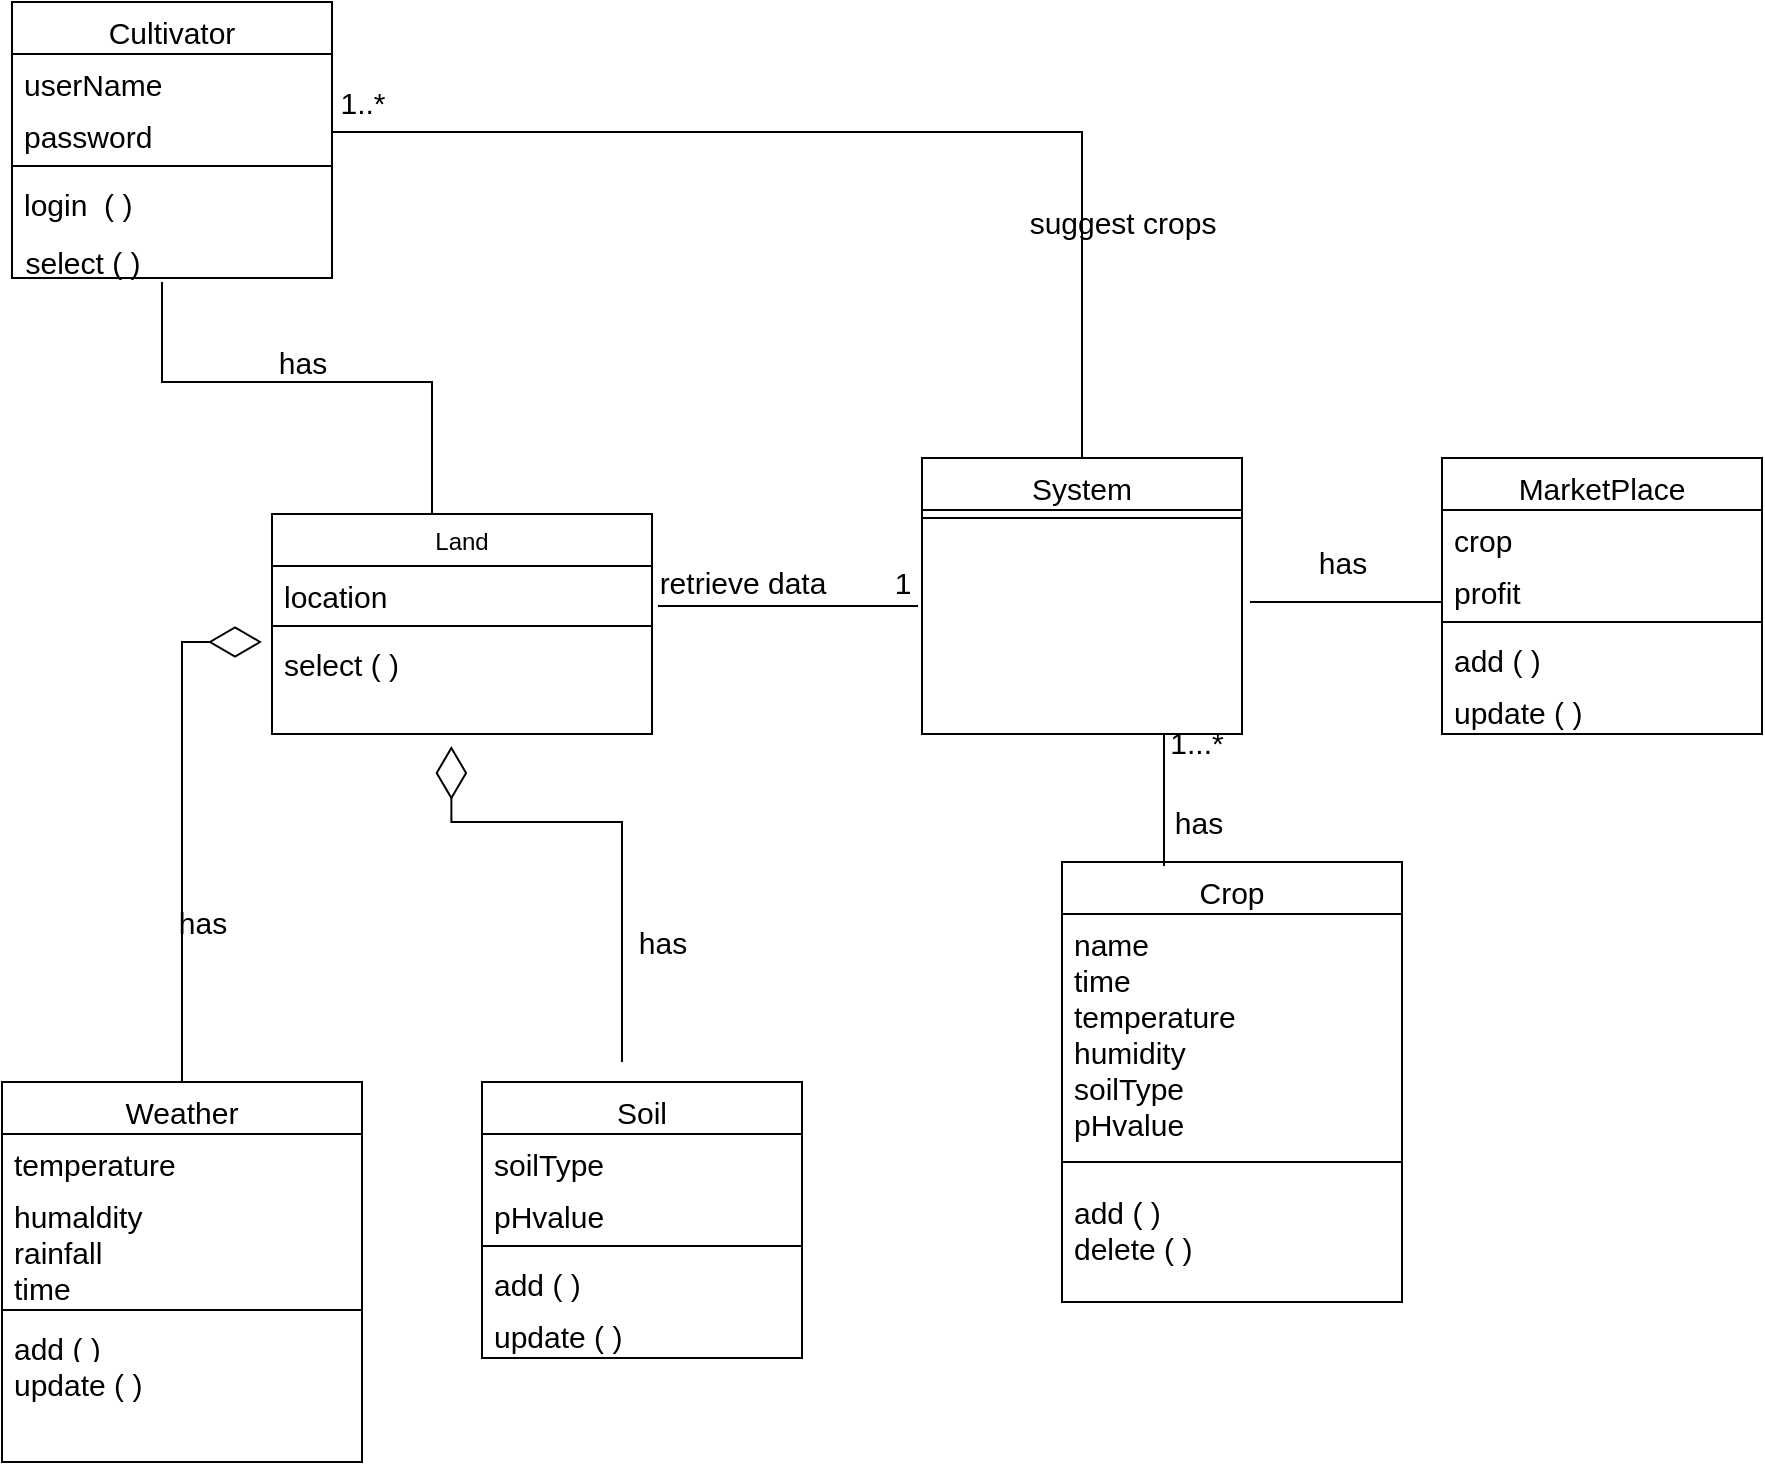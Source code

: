 <mxfile version="15.4.3" type="github">
  <diagram id="C5RBs43oDa-KdzZeNtuy" name="Page-1">
    <mxGraphModel dx="1257" dy="648" grid="1" gridSize="10" guides="1" tooltips="1" connect="1" arrows="1" fold="1" page="1" pageScale="1" pageWidth="827" pageHeight="1169" math="0" shadow="0">
      <root>
        <mxCell id="WIyWlLk6GJQsqaUBKTNV-0" />
        <mxCell id="WIyWlLk6GJQsqaUBKTNV-1" parent="WIyWlLk6GJQsqaUBKTNV-0" />
        <mxCell id="zQL06ifaCyW5XgM0Bm3E-9" value="Soil" style="swimlane;fontStyle=0;align=center;verticalAlign=top;childLayout=stackLayout;horizontal=1;startSize=26;horizontalStack=0;resizeParent=1;resizeLast=0;collapsible=1;marginBottom=0;rounded=0;shadow=0;strokeWidth=1;fontSize=15;" vertex="1" parent="WIyWlLk6GJQsqaUBKTNV-1">
          <mxGeometry x="240" y="640" width="160" height="138" as="geometry">
            <mxRectangle x="130" y="380" width="160" height="26" as="alternateBounds" />
          </mxGeometry>
        </mxCell>
        <mxCell id="zQL06ifaCyW5XgM0Bm3E-10" value="soilType" style="text;align=left;verticalAlign=top;spacingLeft=4;spacingRight=4;overflow=hidden;rotatable=0;points=[[0,0.5],[1,0.5]];portConstraint=eastwest;fontSize=15;" vertex="1" parent="zQL06ifaCyW5XgM0Bm3E-9">
          <mxGeometry y="26" width="160" height="26" as="geometry" />
        </mxCell>
        <mxCell id="zQL06ifaCyW5XgM0Bm3E-11" value="pHvalue" style="text;align=left;verticalAlign=top;spacingLeft=4;spacingRight=4;overflow=hidden;rotatable=0;points=[[0,0.5],[1,0.5]];portConstraint=eastwest;rounded=0;shadow=0;html=0;fontSize=15;" vertex="1" parent="zQL06ifaCyW5XgM0Bm3E-9">
          <mxGeometry y="52" width="160" height="26" as="geometry" />
        </mxCell>
        <mxCell id="zQL06ifaCyW5XgM0Bm3E-12" value="" style="line;html=1;strokeWidth=1;align=left;verticalAlign=middle;spacingTop=-1;spacingLeft=3;spacingRight=3;rotatable=0;labelPosition=right;points=[];portConstraint=eastwest;" vertex="1" parent="zQL06ifaCyW5XgM0Bm3E-9">
          <mxGeometry y="78" width="160" height="8" as="geometry" />
        </mxCell>
        <mxCell id="zQL06ifaCyW5XgM0Bm3E-13" value="add ( )" style="text;align=left;verticalAlign=top;spacingLeft=4;spacingRight=4;overflow=hidden;rotatable=0;points=[[0,0.5],[1,0.5]];portConstraint=eastwest;fontStyle=0;fontSize=15;" vertex="1" parent="zQL06ifaCyW5XgM0Bm3E-9">
          <mxGeometry y="86" width="160" height="26" as="geometry" />
        </mxCell>
        <mxCell id="zQL06ifaCyW5XgM0Bm3E-14" value="update ( )" style="text;align=left;verticalAlign=top;spacingLeft=4;spacingRight=4;overflow=hidden;rotatable=0;points=[[0,0.5],[1,0.5]];portConstraint=eastwest;fontSize=15;" vertex="1" parent="zQL06ifaCyW5XgM0Bm3E-9">
          <mxGeometry y="112" width="160" height="26" as="geometry" />
        </mxCell>
        <mxCell id="zQL06ifaCyW5XgM0Bm3E-15" value="Weather" style="swimlane;fontStyle=0;align=center;verticalAlign=top;childLayout=stackLayout;horizontal=1;startSize=26;horizontalStack=0;resizeParent=1;resizeLast=0;collapsible=1;marginBottom=0;rounded=0;shadow=0;strokeWidth=1;fontSize=15;" vertex="1" parent="WIyWlLk6GJQsqaUBKTNV-1">
          <mxGeometry y="640" width="180" height="190" as="geometry">
            <mxRectangle x="130" y="380" width="160" height="26" as="alternateBounds" />
          </mxGeometry>
        </mxCell>
        <mxCell id="zQL06ifaCyW5XgM0Bm3E-16" value="temperature" style="text;align=left;verticalAlign=top;spacingLeft=4;spacingRight=4;overflow=hidden;rotatable=0;points=[[0,0.5],[1,0.5]];portConstraint=eastwest;fontSize=15;" vertex="1" parent="zQL06ifaCyW5XgM0Bm3E-15">
          <mxGeometry y="26" width="180" height="26" as="geometry" />
        </mxCell>
        <mxCell id="zQL06ifaCyW5XgM0Bm3E-17" value="humaldity&#xa;rainfall&#xa;time&#xa;&#xa;&#xa;&#xa;&#xa;&#xa;&#xa;&#xa;&#xa;&#xa;&#xa;" style="text;align=left;verticalAlign=top;spacingLeft=4;spacingRight=4;overflow=hidden;rotatable=0;points=[[0,0.5],[1,0.5]];portConstraint=eastwest;rounded=0;shadow=0;html=0;fontSize=15;" vertex="1" parent="zQL06ifaCyW5XgM0Bm3E-15">
          <mxGeometry y="52" width="180" height="58" as="geometry" />
        </mxCell>
        <mxCell id="zQL06ifaCyW5XgM0Bm3E-18" value="" style="line;html=1;strokeWidth=1;align=left;verticalAlign=middle;spacingTop=-1;spacingLeft=3;spacingRight=3;rotatable=0;labelPosition=right;points=[];portConstraint=eastwest;" vertex="1" parent="zQL06ifaCyW5XgM0Bm3E-15">
          <mxGeometry y="110" width="180" height="8" as="geometry" />
        </mxCell>
        <mxCell id="zQL06ifaCyW5XgM0Bm3E-19" value="add ( )" style="text;align=left;verticalAlign=top;spacingLeft=4;spacingRight=4;overflow=hidden;rotatable=0;points=[[0,0.5],[1,0.5]];portConstraint=eastwest;fontStyle=0;fontSize=15;" vertex="1" parent="zQL06ifaCyW5XgM0Bm3E-15">
          <mxGeometry y="118" width="180" height="18" as="geometry" />
        </mxCell>
        <mxCell id="zQL06ifaCyW5XgM0Bm3E-20" value="update ( )" style="text;align=left;verticalAlign=top;spacingLeft=4;spacingRight=4;overflow=hidden;rotatable=0;points=[[0,0.5],[1,0.5]];portConstraint=eastwest;fontSize=15;" vertex="1" parent="zQL06ifaCyW5XgM0Bm3E-15">
          <mxGeometry y="136" width="180" height="44" as="geometry" />
        </mxCell>
        <mxCell id="zQL06ifaCyW5XgM0Bm3E-21" value="MarketPlace" style="swimlane;fontStyle=0;align=center;verticalAlign=top;childLayout=stackLayout;horizontal=1;startSize=26;horizontalStack=0;resizeParent=1;resizeLast=0;collapsible=1;marginBottom=0;rounded=0;shadow=0;strokeWidth=1;fontSize=15;" vertex="1" parent="WIyWlLk6GJQsqaUBKTNV-1">
          <mxGeometry x="720" y="328" width="160" height="138" as="geometry">
            <mxRectangle x="130" y="380" width="160" height="26" as="alternateBounds" />
          </mxGeometry>
        </mxCell>
        <mxCell id="zQL06ifaCyW5XgM0Bm3E-22" value="crop" style="text;align=left;verticalAlign=top;spacingLeft=4;spacingRight=4;overflow=hidden;rotatable=0;points=[[0,0.5],[1,0.5]];portConstraint=eastwest;fontSize=15;" vertex="1" parent="zQL06ifaCyW5XgM0Bm3E-21">
          <mxGeometry y="26" width="160" height="26" as="geometry" />
        </mxCell>
        <mxCell id="zQL06ifaCyW5XgM0Bm3E-23" value="profit" style="text;align=left;verticalAlign=top;spacingLeft=4;spacingRight=4;overflow=hidden;rotatable=0;points=[[0,0.5],[1,0.5]];portConstraint=eastwest;rounded=0;shadow=0;html=0;fontSize=15;" vertex="1" parent="zQL06ifaCyW5XgM0Bm3E-21">
          <mxGeometry y="52" width="160" height="26" as="geometry" />
        </mxCell>
        <mxCell id="zQL06ifaCyW5XgM0Bm3E-24" value="" style="line;html=1;strokeWidth=1;align=left;verticalAlign=middle;spacingTop=-1;spacingLeft=3;spacingRight=3;rotatable=0;labelPosition=right;points=[];portConstraint=eastwest;" vertex="1" parent="zQL06ifaCyW5XgM0Bm3E-21">
          <mxGeometry y="78" width="160" height="8" as="geometry" />
        </mxCell>
        <mxCell id="zQL06ifaCyW5XgM0Bm3E-25" value="add ( )" style="text;align=left;verticalAlign=top;spacingLeft=4;spacingRight=4;overflow=hidden;rotatable=0;points=[[0,0.5],[1,0.5]];portConstraint=eastwest;fontStyle=0;fontSize=15;" vertex="1" parent="zQL06ifaCyW5XgM0Bm3E-21">
          <mxGeometry y="86" width="160" height="26" as="geometry" />
        </mxCell>
        <mxCell id="zQL06ifaCyW5XgM0Bm3E-26" value="update ( )" style="text;align=left;verticalAlign=top;spacingLeft=4;spacingRight=4;overflow=hidden;rotatable=0;points=[[0,0.5],[1,0.5]];portConstraint=eastwest;fontSize=15;" vertex="1" parent="zQL06ifaCyW5XgM0Bm3E-21">
          <mxGeometry y="112" width="160" height="26" as="geometry" />
        </mxCell>
        <mxCell id="zQL06ifaCyW5XgM0Bm3E-27" value="Crop" style="swimlane;fontStyle=0;align=center;verticalAlign=top;childLayout=stackLayout;horizontal=1;startSize=26;horizontalStack=0;resizeParent=1;resizeLast=0;collapsible=1;marginBottom=0;rounded=0;shadow=0;strokeWidth=1;fontSize=15;" vertex="1" parent="WIyWlLk6GJQsqaUBKTNV-1">
          <mxGeometry x="530" y="530" width="170" height="220" as="geometry">
            <mxRectangle x="130" y="380" width="160" height="26" as="alternateBounds" />
          </mxGeometry>
        </mxCell>
        <mxCell id="zQL06ifaCyW5XgM0Bm3E-28" value="name&#xa;time&#xa;temperature&#xa;humidity&#xa;soilType&#xa;pHvalue&#xa;&#xa;&#xa;" style="text;align=left;verticalAlign=top;spacingLeft=4;spacingRight=4;overflow=hidden;rotatable=0;points=[[0,0.5],[1,0.5]];portConstraint=eastwest;fontSize=15;" vertex="1" parent="zQL06ifaCyW5XgM0Bm3E-27">
          <mxGeometry y="26" width="170" height="114" as="geometry" />
        </mxCell>
        <mxCell id="zQL06ifaCyW5XgM0Bm3E-30" value="" style="line;html=1;strokeWidth=1;align=left;verticalAlign=middle;spacingTop=-1;spacingLeft=3;spacingRight=3;rotatable=0;labelPosition=right;points=[];portConstraint=eastwest;" vertex="1" parent="zQL06ifaCyW5XgM0Bm3E-27">
          <mxGeometry y="140" width="170" height="20" as="geometry" />
        </mxCell>
        <mxCell id="zQL06ifaCyW5XgM0Bm3E-32" value="add ( )&#xa;delete ( ) &#xa;" style="text;align=left;verticalAlign=top;spacingLeft=4;spacingRight=4;overflow=hidden;rotatable=0;points=[[0,0.5],[1,0.5]];portConstraint=eastwest;fontSize=15;" vertex="1" parent="zQL06ifaCyW5XgM0Bm3E-27">
          <mxGeometry y="160" width="170" height="60" as="geometry" />
        </mxCell>
        <mxCell id="zQL06ifaCyW5XgM0Bm3E-33" value="System" style="swimlane;fontStyle=0;align=center;verticalAlign=top;childLayout=stackLayout;horizontal=1;startSize=26;horizontalStack=0;resizeParent=1;resizeLast=0;collapsible=1;marginBottom=0;rounded=0;shadow=0;strokeWidth=1;fontSize=15;" vertex="1" parent="WIyWlLk6GJQsqaUBKTNV-1">
          <mxGeometry x="460" y="328" width="160" height="138" as="geometry">
            <mxRectangle x="130" y="380" width="160" height="26" as="alternateBounds" />
          </mxGeometry>
        </mxCell>
        <mxCell id="zQL06ifaCyW5XgM0Bm3E-36" value="" style="line;html=1;strokeWidth=1;align=left;verticalAlign=middle;spacingTop=-1;spacingLeft=3;spacingRight=3;rotatable=0;labelPosition=right;points=[];portConstraint=eastwest;" vertex="1" parent="zQL06ifaCyW5XgM0Bm3E-33">
          <mxGeometry y="26" width="160" height="8" as="geometry" />
        </mxCell>
        <mxCell id="zQL06ifaCyW5XgM0Bm3E-39" value="Land" style="swimlane;fontStyle=0;align=center;verticalAlign=top;childLayout=stackLayout;horizontal=1;startSize=26;horizontalStack=0;resizeParent=1;resizeLast=0;collapsible=1;marginBottom=0;rounded=0;shadow=0;strokeWidth=1;" vertex="1" parent="WIyWlLk6GJQsqaUBKTNV-1">
          <mxGeometry x="135" y="356" width="190" height="110" as="geometry">
            <mxRectangle x="130" y="380" width="160" height="26" as="alternateBounds" />
          </mxGeometry>
        </mxCell>
        <mxCell id="zQL06ifaCyW5XgM0Bm3E-40" value="location" style="text;align=left;verticalAlign=top;spacingLeft=4;spacingRight=4;overflow=hidden;rotatable=0;points=[[0,0.5],[1,0.5]];portConstraint=eastwest;fontSize=15;" vertex="1" parent="zQL06ifaCyW5XgM0Bm3E-39">
          <mxGeometry y="26" width="190" height="26" as="geometry" />
        </mxCell>
        <mxCell id="zQL06ifaCyW5XgM0Bm3E-42" value="" style="line;html=1;strokeWidth=1;align=left;verticalAlign=middle;spacingTop=-1;spacingLeft=3;spacingRight=3;rotatable=0;labelPosition=right;points=[];portConstraint=eastwest;" vertex="1" parent="zQL06ifaCyW5XgM0Bm3E-39">
          <mxGeometry y="52" width="190" height="8" as="geometry" />
        </mxCell>
        <mxCell id="zQL06ifaCyW5XgM0Bm3E-44" value="select ( )" style="text;align=left;verticalAlign=top;spacingLeft=4;spacingRight=4;overflow=hidden;rotatable=0;points=[[0,0.5],[1,0.5]];portConstraint=eastwest;fontSize=15;" vertex="1" parent="zQL06ifaCyW5XgM0Bm3E-39">
          <mxGeometry y="60" width="190" height="50" as="geometry" />
        </mxCell>
        <mxCell id="zQL06ifaCyW5XgM0Bm3E-58" value="Cultivator" style="swimlane;fontStyle=0;align=center;verticalAlign=top;childLayout=stackLayout;horizontal=1;startSize=26;horizontalStack=0;resizeParent=1;resizeLast=0;collapsible=1;marginBottom=0;rounded=0;shadow=0;strokeWidth=1;fontSize=15;" vertex="1" parent="WIyWlLk6GJQsqaUBKTNV-1">
          <mxGeometry x="5" y="100" width="160" height="138" as="geometry">
            <mxRectangle x="130" y="380" width="160" height="26" as="alternateBounds" />
          </mxGeometry>
        </mxCell>
        <mxCell id="zQL06ifaCyW5XgM0Bm3E-59" value="userName" style="text;align=left;verticalAlign=top;spacingLeft=4;spacingRight=4;overflow=hidden;rotatable=0;points=[[0,0.5],[1,0.5]];portConstraint=eastwest;fontSize=15;" vertex="1" parent="zQL06ifaCyW5XgM0Bm3E-58">
          <mxGeometry y="26" width="160" height="26" as="geometry" />
        </mxCell>
        <mxCell id="zQL06ifaCyW5XgM0Bm3E-60" value="password" style="text;align=left;verticalAlign=top;spacingLeft=4;spacingRight=4;overflow=hidden;rotatable=0;points=[[0,0.5],[1,0.5]];portConstraint=eastwest;rounded=0;shadow=0;html=0;fontSize=15;" vertex="1" parent="zQL06ifaCyW5XgM0Bm3E-58">
          <mxGeometry y="52" width="160" height="26" as="geometry" />
        </mxCell>
        <mxCell id="zQL06ifaCyW5XgM0Bm3E-61" value="" style="line;html=1;strokeWidth=1;align=left;verticalAlign=middle;spacingTop=-1;spacingLeft=3;spacingRight=3;rotatable=0;labelPosition=right;points=[];portConstraint=eastwest;" vertex="1" parent="zQL06ifaCyW5XgM0Bm3E-58">
          <mxGeometry y="78" width="160" height="8" as="geometry" />
        </mxCell>
        <mxCell id="zQL06ifaCyW5XgM0Bm3E-63" value="login  ( )" style="text;align=left;verticalAlign=top;spacingLeft=4;spacingRight=4;overflow=hidden;rotatable=0;points=[[0,0.5],[1,0.5]];portConstraint=eastwest;fontSize=15;" vertex="1" parent="zQL06ifaCyW5XgM0Bm3E-58">
          <mxGeometry y="86" width="160" height="26" as="geometry" />
        </mxCell>
        <mxCell id="zQL06ifaCyW5XgM0Bm3E-65" value="select ( )" style="text;html=1;align=center;verticalAlign=middle;resizable=0;points=[];autosize=1;strokeColor=none;fillColor=none;fontSize=15;" vertex="1" parent="WIyWlLk6GJQsqaUBKTNV-1">
          <mxGeometry x="5" y="220" width="70" height="20" as="geometry" />
        </mxCell>
        <mxCell id="zQL06ifaCyW5XgM0Bm3E-66" value="" style="endArrow=none;html=1;edgeStyle=orthogonalEdgeStyle;rounded=0;fontSize=15;" edge="1" parent="WIyWlLk6GJQsqaUBKTNV-1" target="zQL06ifaCyW5XgM0Bm3E-39">
          <mxGeometry relative="1" as="geometry">
            <mxPoint x="80" y="240" as="sourcePoint" />
            <mxPoint x="450" y="430" as="targetPoint" />
            <Array as="points">
              <mxPoint x="80" y="290" />
              <mxPoint x="215" y="290" />
            </Array>
          </mxGeometry>
        </mxCell>
        <mxCell id="zQL06ifaCyW5XgM0Bm3E-69" value="has" style="text;html=1;align=center;verticalAlign=middle;resizable=0;points=[];autosize=1;strokeColor=none;fillColor=none;fontSize=15;" vertex="1" parent="WIyWlLk6GJQsqaUBKTNV-1">
          <mxGeometry x="130" y="270" width="40" height="20" as="geometry" />
        </mxCell>
        <mxCell id="zQL06ifaCyW5XgM0Bm3E-74" value="has" style="text;html=1;align=center;verticalAlign=middle;resizable=0;points=[];autosize=1;strokeColor=none;fillColor=none;fontSize=15;" vertex="1" parent="WIyWlLk6GJQsqaUBKTNV-1">
          <mxGeometry x="310" y="560" width="40" height="20" as="geometry" />
        </mxCell>
        <mxCell id="zQL06ifaCyW5XgM0Bm3E-80" value="" style="endArrow=diamondThin;endFill=0;endSize=24;html=1;rounded=0;fontSize=15;edgeStyle=orthogonalEdgeStyle;entryX=0.472;entryY=1.12;entryDx=0;entryDy=0;entryPerimeter=0;" edge="1" parent="WIyWlLk6GJQsqaUBKTNV-1" target="zQL06ifaCyW5XgM0Bm3E-44">
          <mxGeometry width="160" relative="1" as="geometry">
            <mxPoint x="310" y="630" as="sourcePoint" />
            <mxPoint x="510" y="550" as="targetPoint" />
            <Array as="points">
              <mxPoint x="310" y="510" />
              <mxPoint x="225" y="510" />
            </Array>
          </mxGeometry>
        </mxCell>
        <mxCell id="zQL06ifaCyW5XgM0Bm3E-81" value="" style="endArrow=diamondThin;endFill=0;endSize=24;html=1;rounded=0;fontSize=15;edgeStyle=orthogonalEdgeStyle;" edge="1" parent="WIyWlLk6GJQsqaUBKTNV-1">
          <mxGeometry width="160" relative="1" as="geometry">
            <mxPoint x="90" y="630" as="sourcePoint" />
            <mxPoint x="130" y="420" as="targetPoint" />
            <Array as="points">
              <mxPoint x="90" y="640" />
              <mxPoint x="90" y="640" />
              <mxPoint x="90" y="420" />
            </Array>
          </mxGeometry>
        </mxCell>
        <mxCell id="zQL06ifaCyW5XgM0Bm3E-82" value="has" style="text;html=1;align=center;verticalAlign=middle;resizable=0;points=[];autosize=1;strokeColor=none;fillColor=none;fontSize=15;" vertex="1" parent="WIyWlLk6GJQsqaUBKTNV-1">
          <mxGeometry x="80" y="550" width="40" height="20" as="geometry" />
        </mxCell>
        <mxCell id="zQL06ifaCyW5XgM0Bm3E-84" value="" style="endArrow=none;html=1;edgeStyle=orthogonalEdgeStyle;rounded=0;fontSize=15;" edge="1" parent="WIyWlLk6GJQsqaUBKTNV-1">
          <mxGeometry relative="1" as="geometry">
            <mxPoint x="328" y="402" as="sourcePoint" />
            <mxPoint x="458" y="402" as="targetPoint" />
          </mxGeometry>
        </mxCell>
        <mxCell id="zQL06ifaCyW5XgM0Bm3E-87" value="" style="endArrow=none;html=1;edgeStyle=orthogonalEdgeStyle;rounded=0;fontSize=15;" edge="1" parent="WIyWlLk6GJQsqaUBKTNV-1">
          <mxGeometry relative="1" as="geometry">
            <mxPoint x="581" y="466" as="sourcePoint" />
            <mxPoint x="581" y="532" as="targetPoint" />
          </mxGeometry>
        </mxCell>
        <mxCell id="zQL06ifaCyW5XgM0Bm3E-90" value="1...*" style="text;html=1;align=center;verticalAlign=middle;resizable=0;points=[];autosize=1;strokeColor=none;fillColor=none;fontSize=15;" vertex="1" parent="WIyWlLk6GJQsqaUBKTNV-1">
          <mxGeometry x="577" y="460" width="40" height="20" as="geometry" />
        </mxCell>
        <mxCell id="zQL06ifaCyW5XgM0Bm3E-91" value="has" style="text;html=1;align=center;verticalAlign=middle;resizable=0;points=[];autosize=1;strokeColor=none;fillColor=none;fontSize=15;" vertex="1" parent="WIyWlLk6GJQsqaUBKTNV-1">
          <mxGeometry x="578" y="500" width="40" height="20" as="geometry" />
        </mxCell>
        <mxCell id="zQL06ifaCyW5XgM0Bm3E-92" value="retrieve data" style="text;html=1;align=center;verticalAlign=middle;resizable=0;points=[];autosize=1;strokeColor=none;fillColor=none;fontSize=15;" vertex="1" parent="WIyWlLk6GJQsqaUBKTNV-1">
          <mxGeometry x="320" y="380" width="100" height="20" as="geometry" />
        </mxCell>
        <mxCell id="zQL06ifaCyW5XgM0Bm3E-93" value="1" style="text;html=1;align=center;verticalAlign=middle;resizable=0;points=[];autosize=1;strokeColor=none;fillColor=none;fontSize=15;" vertex="1" parent="WIyWlLk6GJQsqaUBKTNV-1">
          <mxGeometry x="440" y="380" width="20" height="20" as="geometry" />
        </mxCell>
        <mxCell id="zQL06ifaCyW5XgM0Bm3E-97" value="" style="endArrow=none;html=1;edgeStyle=orthogonalEdgeStyle;rounded=0;fontSize=15;" edge="1" parent="WIyWlLk6GJQsqaUBKTNV-1">
          <mxGeometry relative="1" as="geometry">
            <mxPoint x="624" y="400" as="sourcePoint" />
            <mxPoint x="720" y="400" as="targetPoint" />
          </mxGeometry>
        </mxCell>
        <mxCell id="zQL06ifaCyW5XgM0Bm3E-100" value="has" style="text;html=1;align=center;verticalAlign=middle;resizable=0;points=[];autosize=1;strokeColor=none;fillColor=none;fontSize=15;" vertex="1" parent="WIyWlLk6GJQsqaUBKTNV-1">
          <mxGeometry x="650" y="370" width="40" height="20" as="geometry" />
        </mxCell>
        <mxCell id="zQL06ifaCyW5XgM0Bm3E-101" value="" style="endArrow=none;html=1;edgeStyle=orthogonalEdgeStyle;rounded=0;fontSize=15;exitX=1;exitY=0.5;exitDx=0;exitDy=0;entryX=0.5;entryY=0;entryDx=0;entryDy=0;" edge="1" parent="WIyWlLk6GJQsqaUBKTNV-1" source="zQL06ifaCyW5XgM0Bm3E-60" target="zQL06ifaCyW5XgM0Bm3E-33">
          <mxGeometry relative="1" as="geometry">
            <mxPoint x="350" y="380" as="sourcePoint" />
            <mxPoint x="510" y="380" as="targetPoint" />
          </mxGeometry>
        </mxCell>
        <mxCell id="zQL06ifaCyW5XgM0Bm3E-104" value="suggest crops" style="text;html=1;align=center;verticalAlign=middle;resizable=0;points=[];autosize=1;strokeColor=none;fillColor=none;fontSize=15;" vertex="1" parent="WIyWlLk6GJQsqaUBKTNV-1">
          <mxGeometry x="505" y="200" width="110" height="20" as="geometry" />
        </mxCell>
        <mxCell id="zQL06ifaCyW5XgM0Bm3E-105" value="1..*" style="text;html=1;align=center;verticalAlign=middle;resizable=0;points=[];autosize=1;strokeColor=none;fillColor=none;fontSize=15;" vertex="1" parent="WIyWlLk6GJQsqaUBKTNV-1">
          <mxGeometry x="160" y="140" width="40" height="20" as="geometry" />
        </mxCell>
      </root>
    </mxGraphModel>
  </diagram>
</mxfile>
